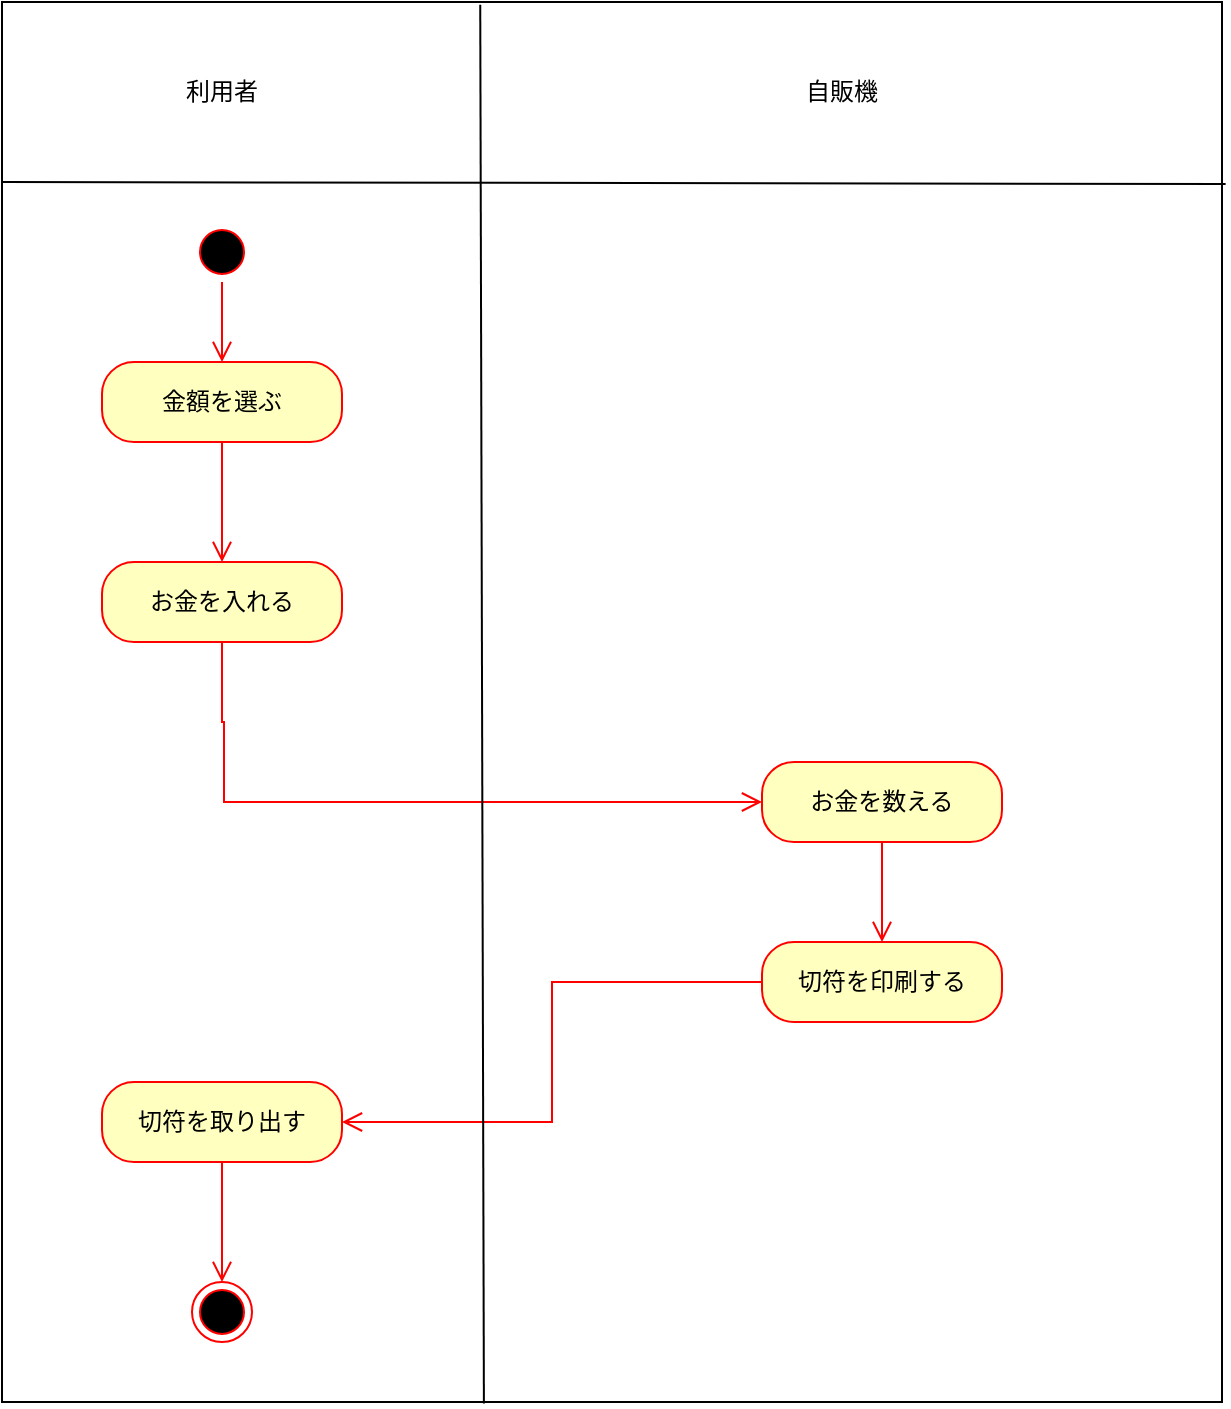 <mxfile version="21.6.1" type="device">
  <diagram name="ページ1" id="vji6eWkfBcXECR2pNHFT">
    <mxGraphModel dx="880" dy="444" grid="1" gridSize="10" guides="1" tooltips="1" connect="1" arrows="1" fold="1" page="1" pageScale="1" pageWidth="827" pageHeight="1169" math="0" shadow="0">
      <root>
        <mxCell id="0" />
        <mxCell id="1" parent="0" />
        <mxCell id="xkeyIR3C7fxFRsBVZDZF-19" value="" style="rounded=0;whiteSpace=wrap;html=1;" vertex="1" parent="1">
          <mxGeometry x="90" y="70" width="610" height="700" as="geometry" />
        </mxCell>
        <mxCell id="xkeyIR3C7fxFRsBVZDZF-4" value="利用者" style="text;html=1;strokeColor=none;fillColor=none;align=center;verticalAlign=middle;whiteSpace=wrap;rounded=0;" vertex="1" parent="1">
          <mxGeometry x="170" y="100" width="60" height="30" as="geometry" />
        </mxCell>
        <mxCell id="xkeyIR3C7fxFRsBVZDZF-5" value="自販機" style="text;html=1;strokeColor=none;fillColor=none;align=center;verticalAlign=middle;whiteSpace=wrap;rounded=0;" vertex="1" parent="1">
          <mxGeometry x="480" y="100" width="60" height="30" as="geometry" />
        </mxCell>
        <mxCell id="xkeyIR3C7fxFRsBVZDZF-6" value="" style="ellipse;html=1;shape=startState;fillColor=#000000;strokeColor=#ff0000;" vertex="1" parent="1">
          <mxGeometry x="185" y="180" width="30" height="30" as="geometry" />
        </mxCell>
        <mxCell id="xkeyIR3C7fxFRsBVZDZF-7" value="" style="edgeStyle=orthogonalEdgeStyle;html=1;verticalAlign=bottom;endArrow=open;endSize=8;strokeColor=#ff0000;rounded=0;" edge="1" source="xkeyIR3C7fxFRsBVZDZF-6" parent="1">
          <mxGeometry relative="1" as="geometry">
            <mxPoint x="200" y="250" as="targetPoint" />
          </mxGeometry>
        </mxCell>
        <mxCell id="xkeyIR3C7fxFRsBVZDZF-8" value="金額を選ぶ" style="rounded=1;whiteSpace=wrap;html=1;arcSize=40;fontColor=#000000;fillColor=#ffffc0;strokeColor=#ff0000;" vertex="1" parent="1">
          <mxGeometry x="140" y="250" width="120" height="40" as="geometry" />
        </mxCell>
        <mxCell id="xkeyIR3C7fxFRsBVZDZF-9" value="" style="edgeStyle=orthogonalEdgeStyle;html=1;verticalAlign=bottom;endArrow=open;endSize=8;strokeColor=#ff0000;rounded=0;" edge="1" source="xkeyIR3C7fxFRsBVZDZF-8" parent="1">
          <mxGeometry relative="1" as="geometry">
            <mxPoint x="200" y="350" as="targetPoint" />
          </mxGeometry>
        </mxCell>
        <mxCell id="xkeyIR3C7fxFRsBVZDZF-10" value="お金を入れる" style="rounded=1;whiteSpace=wrap;html=1;arcSize=40;fontColor=#000000;fillColor=#ffffc0;strokeColor=#ff0000;" vertex="1" parent="1">
          <mxGeometry x="140" y="350" width="120" height="40" as="geometry" />
        </mxCell>
        <mxCell id="xkeyIR3C7fxFRsBVZDZF-11" value="" style="edgeStyle=orthogonalEdgeStyle;html=1;verticalAlign=bottom;endArrow=open;endSize=8;strokeColor=#ff0000;rounded=0;entryX=0;entryY=0.5;entryDx=0;entryDy=0;exitX=0.5;exitY=1;exitDx=0;exitDy=0;" edge="1" source="xkeyIR3C7fxFRsBVZDZF-10" parent="1">
          <mxGeometry relative="1" as="geometry">
            <mxPoint x="470" y="470" as="targetPoint" />
            <mxPoint x="200" y="400" as="sourcePoint" />
            <Array as="points">
              <mxPoint x="200" y="430" />
              <mxPoint x="201" y="430" />
              <mxPoint x="201" y="470" />
            </Array>
          </mxGeometry>
        </mxCell>
        <mxCell id="xkeyIR3C7fxFRsBVZDZF-14" value="切符を印刷する" style="rounded=1;whiteSpace=wrap;html=1;arcSize=40;fontColor=#000000;fillColor=#ffffc0;strokeColor=#ff0000;" vertex="1" parent="1">
          <mxGeometry x="470" y="540" width="120" height="40" as="geometry" />
        </mxCell>
        <mxCell id="xkeyIR3C7fxFRsBVZDZF-15" value="" style="edgeStyle=orthogonalEdgeStyle;html=1;verticalAlign=bottom;endArrow=open;endSize=8;strokeColor=#ff0000;rounded=0;entryX=1;entryY=0.5;entryDx=0;entryDy=0;" edge="1" source="xkeyIR3C7fxFRsBVZDZF-14" parent="1" target="xkeyIR3C7fxFRsBVZDZF-16">
          <mxGeometry relative="1" as="geometry">
            <mxPoint x="590" y="640" as="targetPoint" />
          </mxGeometry>
        </mxCell>
        <mxCell id="xkeyIR3C7fxFRsBVZDZF-16" value="切符を取り出す" style="rounded=1;whiteSpace=wrap;html=1;arcSize=40;fontColor=#000000;fillColor=#ffffc0;strokeColor=#ff0000;" vertex="1" parent="1">
          <mxGeometry x="140" y="610" width="120" height="40" as="geometry" />
        </mxCell>
        <mxCell id="xkeyIR3C7fxFRsBVZDZF-17" value="" style="edgeStyle=orthogonalEdgeStyle;html=1;verticalAlign=bottom;endArrow=open;endSize=8;strokeColor=#ff0000;rounded=0;" edge="1" source="xkeyIR3C7fxFRsBVZDZF-16" parent="1">
          <mxGeometry relative="1" as="geometry">
            <mxPoint x="200" y="710" as="targetPoint" />
          </mxGeometry>
        </mxCell>
        <mxCell id="xkeyIR3C7fxFRsBVZDZF-18" value="" style="ellipse;html=1;shape=endState;fillColor=#000000;strokeColor=#ff0000;" vertex="1" parent="1">
          <mxGeometry x="185" y="710" width="30" height="30" as="geometry" />
        </mxCell>
        <mxCell id="xkeyIR3C7fxFRsBVZDZF-20" value="" style="endArrow=none;html=1;rounded=0;entryX=1.003;entryY=0.13;entryDx=0;entryDy=0;entryPerimeter=0;" edge="1" parent="1" target="xkeyIR3C7fxFRsBVZDZF-19">
          <mxGeometry width="50" height="50" relative="1" as="geometry">
            <mxPoint x="90" y="160" as="sourcePoint" />
            <mxPoint x="140" y="110" as="targetPoint" />
          </mxGeometry>
        </mxCell>
        <mxCell id="xkeyIR3C7fxFRsBVZDZF-21" value="" style="endArrow=none;html=1;rounded=0;exitX=0.395;exitY=1.001;exitDx=0;exitDy=0;exitPerimeter=0;entryX=0.392;entryY=0.002;entryDx=0;entryDy=0;entryPerimeter=0;" edge="1" parent="1" source="xkeyIR3C7fxFRsBVZDZF-19" target="xkeyIR3C7fxFRsBVZDZF-19">
          <mxGeometry width="50" height="50" relative="1" as="geometry">
            <mxPoint x="332.95" y="220" as="sourcePoint" />
            <mxPoint x="329.995" y="90" as="targetPoint" />
          </mxGeometry>
        </mxCell>
        <mxCell id="xkeyIR3C7fxFRsBVZDZF-23" value="お金を数える" style="rounded=1;whiteSpace=wrap;html=1;arcSize=40;fontColor=#000000;fillColor=#ffffc0;strokeColor=#ff0000;" vertex="1" parent="1">
          <mxGeometry x="470" y="450" width="120" height="40" as="geometry" />
        </mxCell>
        <mxCell id="xkeyIR3C7fxFRsBVZDZF-24" value="" style="edgeStyle=orthogonalEdgeStyle;html=1;verticalAlign=bottom;endArrow=open;endSize=8;strokeColor=#ff0000;rounded=0;" edge="1" source="xkeyIR3C7fxFRsBVZDZF-23" parent="1">
          <mxGeometry relative="1" as="geometry">
            <mxPoint x="530" y="540" as="targetPoint" />
          </mxGeometry>
        </mxCell>
      </root>
    </mxGraphModel>
  </diagram>
</mxfile>
